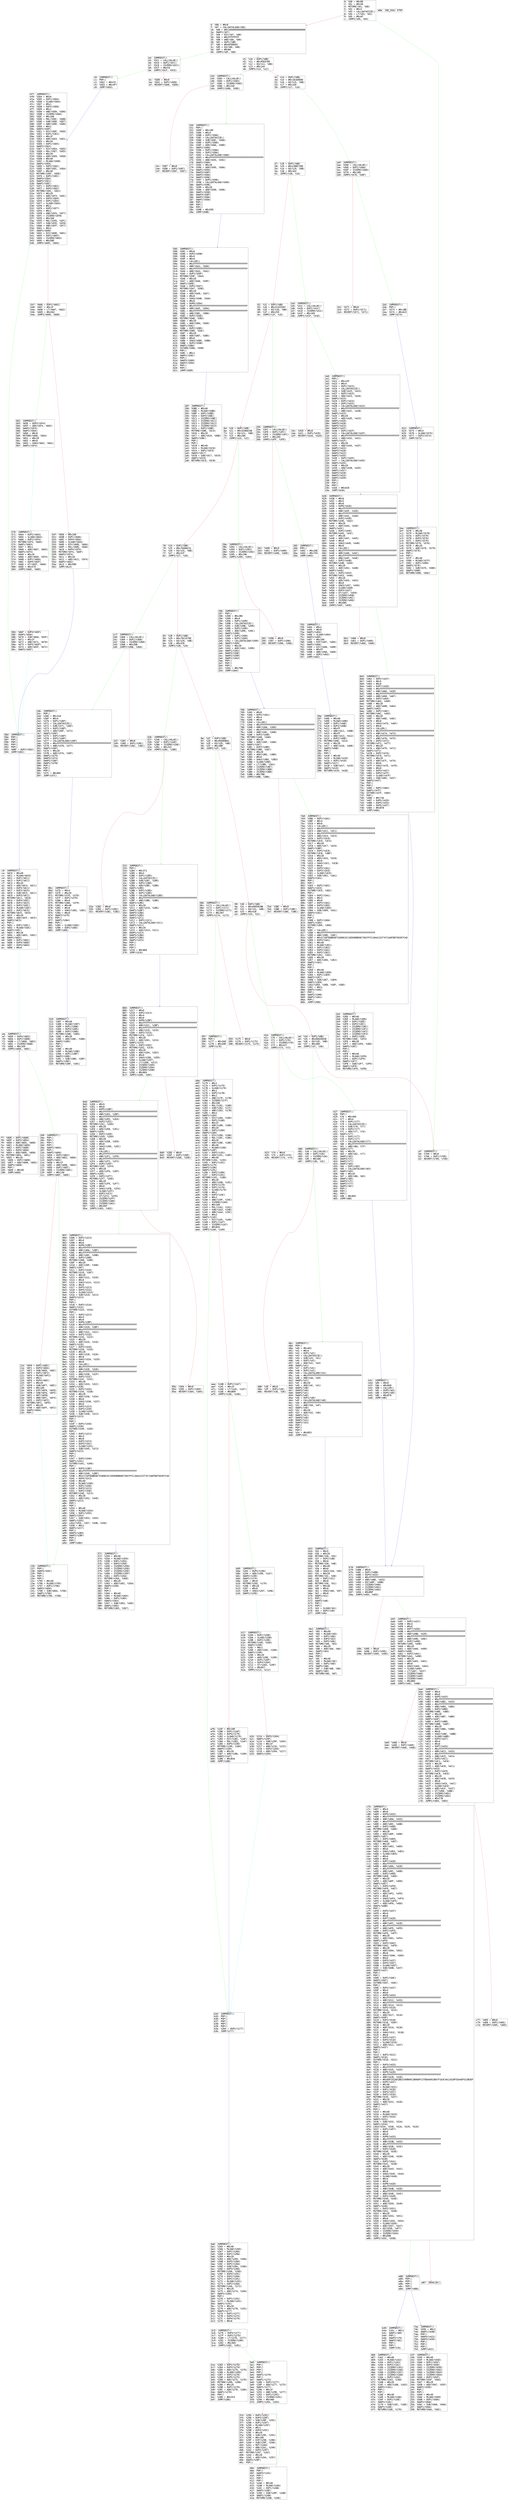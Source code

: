digraph "graph.cfg.gv" {
	subgraph global {
		node [fontname=Courier fontsize=30.0 rank=same shape=box]
		block_0 [label="0: %00 = #0x80\l2: %01 = #0x40\l4: MSTORE(%01, %00)\l5: %02 = #0x4\l7: %03 = CALLDATASIZE()\l8: %04 = LT(%03, %02)\l9: %05 = #0xAF\lc: JUMPI(%05, %04)\l"]
		block_d [label="d: %06 = #0x0\lf: %07 = CALLDATALOAD(%06)\l10: %08 = #0x100000000000000000000000000000000000000000000000000000000\l2e: SWAP1(%07)\l2f: %09 = DIV(%07, %08)\l30: %0A = #0xFFFFFFFF\l35: %0B = AND(%0A, %09)\l36: %0C = DUP1(%0B)\l37: %0D = #0x6FDDE03\l3c: %0E = EQ(%0D, %0B)\l3d: %0F = #0xB4\l40: JUMPI(%0F, %0E)\l"]
		block_41 [label="41: %10 = DUP1(%0B)\l42: %11 = #0x95EA7B3\l47: %12 = EQ(%11, %0B)\l48: %13 = #0x144\l4b: JUMPI(%13, %12)\l"]
		block_4c [label="4c: %14 = DUP1(%0B)\l4d: %15 = #0x18160DDD\l52: %16 = EQ(%15, %0B)\l53: %17 = #0x1A9\l56: JUMPI(%17, %16)\l"]
		block_57 [label="57: %18 = DUP1(%0B)\l58: %19 = #0x23B872DD\l5d: %1A = EQ(%19, %0B)\l5e: %1B = #0x1D4\l61: JUMPI(%1B, %1A)\l"]
		block_62 [label="62: %1C = DUP1(%0B)\l63: %1D = #0x313CE567\l68: %1E = EQ(%1D, %0B)\l69: %1F = #0x259\l6c: JUMPI(%1F, %1E)\l"]
		block_6d [label="6d: %20 = DUP1(%0B)\l6e: %21 = #0x42966C68\l73: %22 = EQ(%21, %0B)\l74: %23 = #0x28A\l77: JUMPI(%23, %22)\l"]
		block_78 [label="78: %24 = DUP1(%0B)\l79: %25 = #0x70A08231\l7e: %26 = EQ(%25, %0B)\l7f: %27 = #0x2CF\l82: JUMPI(%27, %26)\l"]
		block_83 [label="83: %28 = DUP1(%0B)\l84: %29 = #0x79CC6790\l89: %2A = EQ(%29, %0B)\l8a: %2B = #0x326\l8d: JUMPI(%2B, %2A)\l"]
		block_8e [label="8e: %2C = DUP1(%0B)\l8f: %2D = #0x95D89B41\l94: %2E = EQ(%2D, %0B)\l95: %2F = #0x38B\l98: JUMPI(%2F, %2E)\l"]
		block_99 [label="99: %30 = DUP1(%0B)\l9a: %31 = #0xA9059CBB\l9f: %32 = EQ(%31, %0B)\la0: %33 = #0x41B\la3: JUMPI(%33, %32)\l"]
		block_a4 [label="a4: %34 = DUP1(%0B)\la5: %35 = #0xDD62ED3E\laa: %36 = EQ(%35, %0B)\lab: %37 = #0x480\lae: JUMPI(%37, %36)\l"]
		block_af [label="af: JUMPDEST()\lb0: %709 = #0x0\lb2: %70A = DUP1(%709)\lb3: REVERT(%709, %709)\l"]
		block_b4 [label="b4: JUMPDEST()\lb5: %5CC = CALLVALUE()\lb6: %5CD = DUP1(%5CC)\lb7: %5CE = ISZERO(%5CC)\lb8: %5CF = #0xC0\lbb: JUMPI(%5CF, %5CE)\l"]
		block_bc [label="bc: %5D0 = #0x0\lbe: %5D1 = DUP1(%5D0)\lbf: REVERT(%5D0, %5D0)\l"]
		block_c0 [label="c0: JUMPDEST()\lc1: POP()\lc2: %5D2 = #0xC9\lc5: %5D3 = #0x4F7\lc8: JUMP(%5D3)\l"]
		block_c9 [label="c9: JUMPDEST()\lca: %6C0 = #0x40\lcc: %6C1 = MLOAD(%6C0)\lcd: %6C2 = DUP1(%6C1)\lce: %6C3 = DUP1(%6C1)\lcf: %6C4 = #0x20\ld1: %6C5 = ADD(%6C4, %6C1)\ld2: %6C6 = DUP3(%6C1)\ld3: %6C7 = DUP2(%6C5)\ld4: %6C8 = SUB(%6C5, %6C1)\ld5: %6C9 = DUP3(%6C1)\ld6: MSTORE(%6C1, %6C8)\ld7: %6CA = DUP4(%5EC)\ld8: %6CB = DUP2(%6C5)\ld9: %6CC = DUP2(%5EC)\lda: %6CD = MLOAD(%5EC)\ldb: %6CE = DUP2(%6C5)\ldc: MSTORE(%6C5, %6CD)\ldd: %6CF = #0x20\ldf: %6D0 = ADD(%6CF, %6C5)\le0: SWAP2(%6C5)\le1: POP()\le2: %6D1 = DUP1(%5EC)\le3: %6D2 = MLOAD(%5EC)\le4: SWAP1(%5EC)\le5: %6D3 = #0x20\le7: %6D4 = ADD(%6D3, %5EC)\le8: SWAP1(%6D2)\le9: %6D5 = DUP1(%6D2)\lea: %6D6 = DUP4(%6D0)\leb: %6D7 = DUP4(%6D4)\lec: %6D8 = #0x0\l"]
		block_ee [label="ee: JUMPDEST()\lef: %6D9 = DUP4(%6D2)\lf0: %6DA = DUP2(%6D8)\lf1: %6DB = LT(%6D8, %6D2)\lf2: %6DC = ISZERO(%6DB)\lf3: %6DD = #0x109\lf6: JUMPI(%6DD, %6DC)\l"]
		block_f7 [label="f7: %6DE = DUP1(%6D8)\lf8: %6DF = DUP3(%6D4)\lf9: %6E0 = ADD(%6D4, %6D8)\lfa: %6E1 = MLOAD(%6E0)\lfb: %6E2 = DUP2(%6D8)\lfc: %6E3 = DUP5(%6D0)\lfd: %6E4 = ADD(%6D0, %6D8)\lfe: MSTORE(%6E4, %6E1)\lff: %6E5 = #0x20\l101: %6E6 = DUP2(%6D8)\l102: %6E7 = ADD(%6D8, %6E5)\l103: SWAP1(%6D8)\l104: POP()\l105: %6E8 = #0xEE\l108: JUMP(%6E8)\l"]
		block_109 [label="109: JUMPDEST()\l10a: POP()\l10b: POP()\l10c: POP()\l10d: POP()\l10e: SWAP1(%6D4)\l10f: POP()\l110: SWAP1(%6D0)\l111: %6E9 = DUP2(%6D2)\l112: %6EA = ADD(%6D2, %6D0)\l113: SWAP1(%6D2)\l114: %6EB = #0x1F\l116: %6EC = AND(%6EB, %6D2)\l117: %6ED = DUP1(%6EC)\l118: %6EE = ISZERO(%6EC)\l119: %6EF = #0x136\l11c: JUMPI(%6EF, %6EE)\l"]
		block_11d [label="11d: %6F0 = DUP1(%6EC)\l11e: %6F1 = DUP3(%6EA)\l11f: %6F2 = SUB(%6EA, %6EC)\l120: %6F3 = DUP1(%6F2)\l121: %6F4 = MLOAD(%6F2)\l122: %6F5 = #0x1\l124: %6F6 = DUP4(%6EC)\l125: %6F7 = #0x20\l127: %6F8 = SUB(%6F7, %6EC)\l128: %6F9 = #0x100\l12b: %6FA = EXP(%6F9, %6F8)\l12c: %6FB = SUB(%6FA, %6F5)\l12d: %6FC = NOT(%6FB)\l12e: %6FD = AND(%6FC, %6F4)\l12f: %6FE = DUP2(%6F2)\l130: MSTORE(%6F2, %6FD)\l131: %6FF = #0x20\l133: %700 = ADD(%6FF, %6F2)\l134: SWAP2(%6EA)\l135: POP()\l"]
		block_136 [label="136: JUMPDEST()\l137: POP()\l138: SWAP3(%5EC)\l139: POP()\l13a: POP()\l13b: POP()\l13c: %705 = #0x40\l13e: %706 = MLOAD(%705)\l13f: %707 = DUP1(%706)\l140: SWAP2(%6EA)\l141: %708 = SUB(%6EA, %706)\l142: SWAP1(%706)\l143: RETURN(%706, %708)\l"]
		block_144 [label="144: JUMPDEST()\l145: %583 = CALLVALUE()\l146: %584 = DUP1(%583)\l147: %585 = ISZERO(%583)\l148: %586 = #0x150\l14b: JUMPI(%586, %585)\l"]
		block_14c [label="14c: %587 = #0x0\l14e: %588 = DUP1(%587)\l14f: REVERT(%587, %587)\l"]
		block_150 [label="150: JUMPDEST()\l151: POP()\l152: %589 = #0x18F\l155: %58A = #0x4\l157: %58B = DUP1(%58A)\l158: %58C = CALLDATASIZE()\l159: %58D = SUB(%58C, %58A)\l15a: %58E = DUP2(%58A)\l15b: %58F = ADD(%58A, %58D)\l15c: SWAP1(%58A)\l15d: %590 = DUP1(%58A)\l15e: %591 = DUP1(%58A)\l15f: %592 = CALLDATALOAD(%58A)\l160: %593 = #0xFFFFFFFFFFFFFFFFFFFFFFFFFFFFFFFFFFFFFFFF\l175: %594 = AND(%593, %592)\l176: SWAP1(%58A)\l177: %595 = #0x20\l179: %596 = ADD(%595, %58A)\l17a: SWAP1(%594)\l17b: SWAP3(%58F)\l17c: SWAP2(%58A)\l17d: SWAP1(%596)\l17e: %597 = DUP1(%596)\l17f: %598 = CALLDATALOAD(%596)\l180: SWAP1(%596)\l181: %599 = #0x20\l183: %59A = ADD(%599, %596)\l184: SWAP1(%598)\l185: SWAP3(%58F)\l186: SWAP2(%58A)\l187: SWAP1(%59A)\l188: POP()\l189: POP()\l18a: POP()\l18b: %59B = #0x595\l18e: JUMP(%59B)\l"]
		block_18f [label="18f: JUMPDEST()\l190: %5BD = #0x40\l192: %5BE = MLOAD(%5BD)\l193: %5BF = DUP1(%5BE)\l194: %5C0 = DUP3(%5BC)\l195: %5C1 = ISZERO(%5BC)\l196: %5C2 = ISZERO(%5C1)\l197: %5C3 = ISZERO(%5C2)\l198: %5C4 = ISZERO(%5C3)\l199: %5C5 = DUP2(%5BE)\l19a: MSTORE(%5BE, %5C4)\l19b: %5C6 = #0x20\l19d: %5C7 = ADD(%5C6, %5BE)\l19e: SWAP2(%5BC)\l19f: POP()\l1a0: POP()\l1a1: %5C8 = #0x40\l1a3: %5C9 = MLOAD(%5C8)\l1a4: %5CA = DUP1(%5C9)\l1a5: SWAP2(%5C7)\l1a6: %5CB = SUB(%5C7, %5C9)\l1a7: SWAP1(%5C9)\l1a8: RETURN(%5C9, %5CB)\l"]
		block_1a9 [label="1a9: JUMPDEST()\l1aa: %56D = CALLVALUE()\l1ab: %56E = DUP1(%56D)\l1ac: %56F = ISZERO(%56D)\l1ad: %570 = #0x1B5\l1b0: JUMPI(%570, %56F)\l"]
		block_1b1 [label="1b1: %571 = #0x0\l1b3: %572 = DUP1(%571)\l1b4: REVERT(%571, %571)\l"]
		block_1b5 [label="1b5: JUMPDEST()\l1b6: POP()\l1b7: %573 = #0x1BE\l1ba: %574 = #0x622\l1bd: JUMP(%574)\l"]
		block_1be [label="1be: JUMPDEST()\l1bf: %578 = #0x40\l1c1: %579 = MLOAD(%578)\l1c2: %57A = DUP1(%579)\l1c3: %57B = DUP3(%576)\l1c4: %57C = DUP2(%579)\l1c5: MSTORE(%579, %576)\l1c6: %57D = #0x20\l1c8: %57E = ADD(%57D, %579)\l1c9: SWAP2(%576)\l1ca: POP()\l1cb: POP()\l1cc: %57F = #0x40\l1ce: %580 = MLOAD(%57F)\l1cf: %581 = DUP1(%580)\l1d0: SWAP2(%57E)\l1d1: %582 = SUB(%57E, %580)\l1d2: SWAP1(%580)\l1d3: RETURN(%580, %582)\l"]
		block_1d4 [label="1d4: JUMPDEST()\l1d5: %41C = CALLVALUE()\l1d6: %41D = DUP1(%41C)\l1d7: %41E = ISZERO(%41C)\l1d8: %41F = #0x1E0\l1db: JUMPI(%41F, %41E)\l"]
		block_1dc [label="1dc: %420 = #0x0\l1de: %421 = DUP1(%420)\l1df: REVERT(%420, %420)\l"]
		block_1e0 [label="1e0: JUMPDEST()\l1e1: POP()\l1e2: %422 = #0x23F\l1e5: %423 = #0x4\l1e7: %424 = DUP1(%423)\l1e8: %425 = CALLDATASIZE()\l1e9: %426 = SUB(%425, %423)\l1ea: %427 = DUP2(%423)\l1eb: %428 = ADD(%423, %426)\l1ec: SWAP1(%423)\l1ed: %429 = DUP1(%423)\l1ee: %42A = DUP1(%423)\l1ef: %42B = CALLDATALOAD(%423)\l1f0: %42C = #0xFFFFFFFFFFFFFFFFFFFFFFFFFFFFFFFFFFFFFFFF\l205: %42D = AND(%42C, %42B)\l206: SWAP1(%423)\l207: %42E = #0x20\l209: %42F = ADD(%42E, %423)\l20a: SWAP1(%42D)\l20b: SWAP3(%428)\l20c: SWAP2(%423)\l20d: SWAP1(%42F)\l20e: %430 = DUP1(%42F)\l20f: %431 = CALLDATALOAD(%42F)\l210: %432 = #0xFFFFFFFFFFFFFFFFFFFFFFFFFFFFFFFFFFFFFFFF\l225: %433 = AND(%432, %431)\l226: SWAP1(%42F)\l227: %434 = #0x20\l229: %435 = ADD(%434, %42F)\l22a: SWAP1(%433)\l22b: SWAP3(%428)\l22c: SWAP2(%423)\l22d: SWAP1(%435)\l22e: %436 = DUP1(%435)\l22f: %437 = CALLDATALOAD(%435)\l230: SWAP1(%435)\l231: %438 = #0x20\l233: %439 = ADD(%438, %435)\l234: SWAP1(%437)\l235: SWAP3(%428)\l236: SWAP2(%423)\l237: SWAP1(%439)\l238: POP()\l239: POP()\l23a: POP()\l23b: %43A = #0x628\l23e: JUMP(%43A)\l"]
		block_23f [label="23f: JUMPDEST()\l240: %55E = #0x40\l242: %55F = MLOAD(%55E)\l243: %560 = DUP1(%55F)\l244: %561 = DUP3(%55D)\l245: %562 = ISZERO(%55D)\l246: %563 = ISZERO(%562)\l247: %564 = ISZERO(%563)\l248: %565 = ISZERO(%564)\l249: %566 = DUP2(%55F)\l24a: MSTORE(%55F, %565)\l24b: %567 = #0x20\l24d: %568 = ADD(%567, %55F)\l24e: SWAP2(%55D)\l24f: POP()\l250: POP()\l251: %569 = #0x40\l253: %56A = MLOAD(%569)\l254: %56B = DUP1(%56A)\l255: SWAP2(%568)\l256: %56C = SUB(%568, %56A)\l257: SWAP1(%56A)\l258: RETURN(%56A, %56C)\l"]
		block_259 [label="259: JUMPDEST()\l25a: %3FC = CALLVALUE()\l25b: %3FD = DUP1(%3FC)\l25c: %3FE = ISZERO(%3FC)\l25d: %3FF = #0x265\l260: JUMPI(%3FF, %3FE)\l"]
		block_261 [label="261: %400 = #0x0\l263: %401 = DUP1(%400)\l264: REVERT(%400, %400)\l"]
		block_265 [label="265: JUMPDEST()\l266: POP()\l267: %402 = #0x26E\l26a: %403 = #0x755\l26d: JUMP(%403)\l"]
		block_26e [label="26e: JUMPDEST()\l26f: %40D = #0x40\l271: %40E = MLOAD(%40D)\l272: %40F = DUP1(%40E)\l273: %410 = DUP3(%40B)\l274: %411 = #0xFF\l276: %412 = AND(%411, %40B)\l277: %413 = #0xFF\l279: %414 = AND(%413, %412)\l27a: %415 = DUP2(%40E)\l27b: MSTORE(%40E, %414)\l27c: %416 = #0x20\l27e: %417 = ADD(%416, %40E)\l27f: SWAP2(%40B)\l280: POP()\l281: POP()\l282: %418 = #0x40\l284: %419 = MLOAD(%418)\l285: %41A = DUP1(%419)\l286: SWAP2(%417)\l287: %41B = SUB(%417, %419)\l288: SWAP1(%419)\l289: RETURN(%419, %41B)\l"]
		block_28a [label="28a: JUMPDEST()\l28b: %392 = CALLVALUE()\l28c: %393 = DUP1(%392)\l28d: %394 = ISZERO(%392)\l28e: %395 = #0x296\l291: JUMPI(%395, %394)\l"]
		block_292 [label="292: %396 = #0x0\l294: %397 = DUP1(%396)\l295: REVERT(%396, %396)\l"]
		block_296 [label="296: JUMPDEST()\l297: POP()\l298: %398 = #0x2B5\l29b: %399 = #0x4\l29d: %39A = DUP1(%399)\l29e: %39B = CALLDATASIZE()\l29f: %39C = SUB(%39B, %399)\l2a0: %39D = DUP2(%399)\l2a1: %39E = ADD(%399, %39C)\l2a2: SWAP1(%399)\l2a3: %39F = DUP1(%399)\l2a4: %3A0 = DUP1(%399)\l2a5: %3A1 = CALLDATALOAD(%399)\l2a6: SWAP1(%399)\l2a7: %3A2 = #0x20\l2a9: %3A3 = ADD(%3A2, %399)\l2aa: SWAP1(%3A1)\l2ab: SWAP3(%39E)\l2ac: SWAP2(%399)\l2ad: SWAP1(%3A3)\l2ae: POP()\l2af: POP()\l2b0: POP()\l2b1: %3A4 = #0x768\l2b4: JUMP(%3A4)\l"]
		block_2b5 [label="2b5: JUMPDEST()\l2b6: %3ED = #0x40\l2b8: %3EE = MLOAD(%3ED)\l2b9: %3EF = DUP1(%3EE)\l2ba: %3F0 = DUP3(%3EC)\l2bb: %3F1 = ISZERO(%3EC)\l2bc: %3F2 = ISZERO(%3F1)\l2bd: %3F3 = ISZERO(%3F2)\l2be: %3F4 = ISZERO(%3F3)\l2bf: %3F5 = DUP2(%3EE)\l2c0: MSTORE(%3EE, %3F4)\l2c1: %3F6 = #0x20\l2c3: %3F7 = ADD(%3F6, %3EE)\l2c4: SWAP2(%3EC)\l2c5: POP()\l2c6: POP()\l2c7: %3F8 = #0x40\l2c9: %3F9 = MLOAD(%3F8)\l2ca: %3FA = DUP1(%3F9)\l2cb: SWAP2(%3F7)\l2cc: %3FB = SUB(%3F7, %3F9)\l2cd: SWAP1(%3F9)\l2ce: RETURN(%3F9, %3FB)\l"]
		block_2cf [label="2cf: JUMPDEST()\l2d0: %368 = CALLVALUE()\l2d1: %369 = DUP1(%368)\l2d2: %36A = ISZERO(%368)\l2d3: %36B = #0x2DB\l2d6: JUMPI(%36B, %36A)\l"]
		block_2d7 [label="2d7: %36C = #0x0\l2d9: %36D = DUP1(%36C)\l2da: REVERT(%36C, %36C)\l"]
		block_2db [label="2db: JUMPDEST()\l2dc: POP()\l2dd: %36E = #0x310\l2e0: %36F = #0x4\l2e2: %370 = DUP1(%36F)\l2e3: %371 = CALLDATASIZE()\l2e4: %372 = SUB(%371, %36F)\l2e5: %373 = DUP2(%36F)\l2e6: %374 = ADD(%36F, %372)\l2e7: SWAP1(%36F)\l2e8: %375 = DUP1(%36F)\l2e9: %376 = DUP1(%36F)\l2ea: %377 = CALLDATALOAD(%36F)\l2eb: %378 = #0xFFFFFFFFFFFFFFFFFFFFFFFFFFFFFFFFFFFFFFFF\l300: %379 = AND(%378, %377)\l301: SWAP1(%36F)\l302: %37A = #0x20\l304: %37B = ADD(%37A, %36F)\l305: SWAP1(%379)\l306: SWAP3(%374)\l307: SWAP2(%36F)\l308: SWAP1(%37B)\l309: POP()\l30a: POP()\l30b: POP()\l30c: %37C = #0x86C\l30f: JUMP(%37C)\l"]
		block_310 [label="310: JUMPDEST()\l311: %387 = #0x40\l313: %388 = MLOAD(%387)\l314: %389 = DUP1(%388)\l315: %38A = DUP3(%385)\l316: %38B = DUP2(%388)\l317: MSTORE(%388, %385)\l318: %38C = #0x20\l31a: %38D = ADD(%38C, %388)\l31b: SWAP2(%385)\l31c: POP()\l31d: POP()\l31e: %38E = #0x40\l320: %38F = MLOAD(%38E)\l321: %390 = DUP1(%38F)\l322: SWAP2(%38D)\l323: %391 = SUB(%38D, %38F)\l324: SWAP1(%38F)\l325: RETURN(%38F, %391)\l"]
		block_326 [label="326: JUMPDEST()\l327: %2AE = CALLVALUE()\l328: %2AF = DUP1(%2AE)\l329: %2B0 = ISZERO(%2AE)\l32a: %2B1 = #0x332\l32d: JUMPI(%2B1, %2B0)\l"]
		block_32e [label="32e: %2B2 = #0x0\l330: %2B3 = DUP1(%2B2)\l331: REVERT(%2B2, %2B2)\l"]
		block_332 [label="332: JUMPDEST()\l333: POP()\l334: %2B4 = #0x371\l337: %2B5 = #0x4\l339: %2B6 = DUP1(%2B5)\l33a: %2B7 = CALLDATASIZE()\l33b: %2B8 = SUB(%2B7, %2B5)\l33c: %2B9 = DUP2(%2B5)\l33d: %2BA = ADD(%2B5, %2B8)\l33e: SWAP1(%2B5)\l33f: %2BB = DUP1(%2B5)\l340: %2BC = DUP1(%2B5)\l341: %2BD = CALLDATALOAD(%2B5)\l342: %2BE = #0xFFFFFFFFFFFFFFFFFFFFFFFFFFFFFFFFFFFFFFFF\l357: %2BF = AND(%2BE, %2BD)\l358: SWAP1(%2B5)\l359: %2C0 = #0x20\l35b: %2C1 = ADD(%2C0, %2B5)\l35c: SWAP1(%2BF)\l35d: SWAP3(%2BA)\l35e: SWAP2(%2B5)\l35f: SWAP1(%2C1)\l360: %2C2 = DUP1(%2C1)\l361: %2C3 = CALLDATALOAD(%2C1)\l362: SWAP1(%2C1)\l363: %2C4 = #0x20\l365: %2C5 = ADD(%2C4, %2C1)\l366: SWAP1(%2C3)\l367: SWAP3(%2BA)\l368: SWAP2(%2B5)\l369: SWAP1(%2C5)\l36a: POP()\l36b: POP()\l36c: POP()\l36d: %2C6 = #0x884\l370: JUMP(%2C6)\l"]
		block_371 [label="371: JUMPDEST()\l372: %359 = #0x40\l374: %35A = MLOAD(%359)\l375: %35B = DUP1(%35A)\l376: %35C = DUP3(%358)\l377: %35D = ISZERO(%358)\l378: %35E = ISZERO(%35D)\l379: %35F = ISZERO(%35E)\l37a: %360 = ISZERO(%35F)\l37b: %361 = DUP2(%35A)\l37c: MSTORE(%35A, %360)\l37d: %362 = #0x20\l37f: %363 = ADD(%362, %35A)\l380: SWAP2(%358)\l381: POP()\l382: POP()\l383: %364 = #0x40\l385: %365 = MLOAD(%364)\l386: %366 = DUP1(%365)\l387: SWAP2(%363)\l388: %367 = SUB(%363, %365)\l389: SWAP1(%365)\l38a: RETURN(%365, %367)\l"]
		block_38b [label="38b: JUMPDEST()\l38c: %171 = CALLVALUE()\l38d: %172 = DUP1(%171)\l38e: %173 = ISZERO(%171)\l38f: %174 = #0x397\l392: JUMPI(%174, %173)\l"]
		block_393 [label="393: %175 = #0x0\l395: %176 = DUP1(%175)\l396: REVERT(%175, %175)\l"]
		block_397 [label="397: JUMPDEST()\l398: POP()\l399: %177 = #0x3A0\l39c: %178 = #0xA9E\l39f: JUMP(%178)\l"]
		block_3a0 [label="3a0: JUMPDEST()\l3a1: %265 = #0x40\l3a3: %266 = MLOAD(%265)\l3a4: %267 = DUP1(%266)\l3a5: %268 = DUP1(%266)\l3a6: %269 = #0x20\l3a8: %26A = ADD(%269, %266)\l3a9: %26B = DUP3(%266)\l3aa: %26C = DUP2(%26A)\l3ab: %26D = SUB(%26A, %266)\l3ac: %26E = DUP3(%266)\l3ad: MSTORE(%266, %26D)\l3ae: %26F = DUP4(%191)\l3af: %270 = DUP2(%26A)\l3b0: %271 = DUP2(%191)\l3b1: %272 = MLOAD(%191)\l3b2: %273 = DUP2(%26A)\l3b3: MSTORE(%26A, %272)\l3b4: %274 = #0x20\l3b6: %275 = ADD(%274, %26A)\l3b7: SWAP2(%26A)\l3b8: POP()\l3b9: %276 = DUP1(%191)\l3ba: %277 = MLOAD(%191)\l3bb: SWAP1(%191)\l3bc: %278 = #0x20\l3be: %279 = ADD(%278, %191)\l3bf: SWAP1(%277)\l3c0: %27A = DUP1(%277)\l3c1: %27B = DUP4(%275)\l3c2: %27C = DUP4(%279)\l3c3: %27D = #0x0\l"]
		block_3c5 [label="3c5: JUMPDEST()\l3c6: %27E = DUP4(%277)\l3c7: %27F = DUP2(%27D)\l3c8: %280 = LT(%27D, %277)\l3c9: %281 = ISZERO(%280)\l3ca: %282 = #0x3E0\l3cd: JUMPI(%282, %281)\l"]
		block_3ce [label="3ce: %283 = DUP1(%27D)\l3cf: %284 = DUP3(%279)\l3d0: %285 = ADD(%279, %27D)\l3d1: %286 = MLOAD(%285)\l3d2: %287 = DUP2(%27D)\l3d3: %288 = DUP5(%275)\l3d4: %289 = ADD(%275, %27D)\l3d5: MSTORE(%289, %286)\l3d6: %28A = #0x20\l3d8: %28B = DUP2(%27D)\l3d9: %28C = ADD(%27D, %28A)\l3da: SWAP1(%27D)\l3db: POP()\l3dc: %28D = #0x3C5\l3df: JUMP(%28D)\l"]
		block_3e0 [label="3e0: JUMPDEST()\l3e1: POP()\l3e2: POP()\l3e3: POP()\l3e4: POP()\l3e5: SWAP1(%279)\l3e6: POP()\l3e7: SWAP1(%275)\l3e8: %28E = DUP2(%277)\l3e9: %28F = ADD(%277, %275)\l3ea: SWAP1(%277)\l3eb: %290 = #0x1F\l3ed: %291 = AND(%290, %277)\l3ee: %292 = DUP1(%291)\l3ef: %293 = ISZERO(%291)\l3f0: %294 = #0x40D\l3f3: JUMPI(%294, %293)\l"]
		block_3f4 [label="3f4: %295 = DUP1(%291)\l3f5: %296 = DUP3(%28F)\l3f6: %297 = SUB(%28F, %291)\l3f7: %298 = DUP1(%297)\l3f8: %299 = MLOAD(%297)\l3f9: %29A = #0x1\l3fb: %29B = DUP4(%291)\l3fc: %29C = #0x20\l3fe: %29D = SUB(%29C, %291)\l3ff: %29E = #0x100\l402: %29F = EXP(%29E, %29D)\l403: %2A0 = SUB(%29F, %29A)\l404: %2A1 = NOT(%2A0)\l405: %2A2 = AND(%2A1, %299)\l406: %2A3 = DUP2(%297)\l407: MSTORE(%297, %2A2)\l408: %2A4 = #0x20\l40a: %2A5 = ADD(%2A4, %297)\l40b: SWAP2(%28F)\l40c: POP()\l"]
		block_40d [label="40d: JUMPDEST()\l40e: POP()\l40f: SWAP3(%191)\l410: POP()\l411: POP()\l412: POP()\l413: %2AA = #0x40\l415: %2AB = MLOAD(%2AA)\l416: %2AC = DUP1(%2AB)\l417: SWAP2(%28F)\l418: %2AD = SUB(%28F, %2AB)\l419: SWAP1(%2AB)\l41a: RETURN(%2AB, %2AD)\l"]
		block_41b [label="41b: JUMPDEST()\l41c: %70 = CALLVALUE()\l41d: %71 = DUP1(%70)\l41e: %72 = ISZERO(%70)\l41f: %73 = #0x427\l422: JUMPI(%73, %72)\l"]
		block_423 [label="423: %74 = #0x0\l425: %75 = DUP1(%74)\l426: REVERT(%74, %74)\l"]
		block_427 [label="427: JUMPDEST()\l428: POP()\l429: %76 = #0x466\l42c: %77 = #0x4\l42e: %78 = DUP1(%77)\l42f: %79 = CALLDATASIZE()\l430: %7A = SUB(%79, %77)\l431: %7B = DUP2(%77)\l432: %7C = ADD(%77, %7A)\l433: SWAP1(%77)\l434: %7D = DUP1(%77)\l435: %7E = DUP1(%77)\l436: %7F = CALLDATALOAD(%77)\l437: %80 = #0xFFFFFFFFFFFFFFFFFFFFFFFFFFFFFFFFFFFFFFFF\l44c: %81 = AND(%80, %7F)\l44d: SWAP1(%77)\l44e: %82 = #0x20\l450: %83 = ADD(%82, %77)\l451: SWAP1(%81)\l452: SWAP3(%7C)\l453: SWAP2(%77)\l454: SWAP1(%83)\l455: %84 = DUP1(%83)\l456: %85 = CALLDATALOAD(%83)\l457: SWAP1(%83)\l458: %86 = #0x20\l45a: %87 = ADD(%86, %83)\l45b: SWAP1(%85)\l45c: SWAP3(%7C)\l45d: SWAP2(%77)\l45e: SWAP1(%87)\l45f: POP()\l460: POP()\l461: POP()\l462: %88 = #0xB3C\l465: JUMP(%88)\l"]
		block_466 [label="466: JUMPDEST()\l467: %162 = #0x40\l469: %163 = MLOAD(%162)\l46a: %164 = DUP1(%163)\l46b: %165 = DUP3(%161)\l46c: %166 = ISZERO(%161)\l46d: %167 = ISZERO(%166)\l46e: %168 = ISZERO(%167)\l46f: %169 = ISZERO(%168)\l470: %16A = DUP2(%163)\l471: MSTORE(%163, %169)\l472: %16B = #0x20\l474: %16C = ADD(%16B, %163)\l475: SWAP2(%161)\l476: POP()\l477: POP()\l478: %16D = #0x40\l47a: %16E = MLOAD(%16D)\l47b: %16F = DUP1(%16E)\l47c: SWAP2(%16C)\l47d: %170 = SUB(%16C, %16E)\l47e: SWAP1(%16E)\l47f: RETURN(%16E, %170)\l"]
		block_480 [label="480: JUMPDEST()\l481: %3A = CALLVALUE()\l482: %3B = DUP1(%3A)\l483: %3C = ISZERO(%3A)\l484: %3D = #0x48C\l487: JUMPI(%3D, %3C)\l"]
		block_488 [label="488: %3E = #0x0\l48a: %3F = DUP1(%3E)\l48b: REVERT(%3E, %3E)\l"]
		block_48c [label="48c: JUMPDEST()\l48d: POP()\l48e: %40 = #0x4E1\l491: %41 = #0x4\l493: %42 = DUP1(%41)\l494: %43 = CALLDATASIZE()\l495: %44 = SUB(%43, %41)\l496: %45 = DUP2(%41)\l497: %46 = ADD(%41, %44)\l498: SWAP1(%41)\l499: %47 = DUP1(%41)\l49a: %48 = DUP1(%41)\l49b: %49 = CALLDATALOAD(%41)\l49c: %4A = #0xFFFFFFFFFFFFFFFFFFFFFFFFFFFFFFFFFFFFFFFF\l4b1: %4B = AND(%4A, %49)\l4b2: SWAP1(%41)\l4b3: %4C = #0x20\l4b5: %4D = ADD(%4C, %41)\l4b6: SWAP1(%4B)\l4b7: SWAP3(%46)\l4b8: SWAP2(%41)\l4b9: SWAP1(%4D)\l4ba: %4E = DUP1(%4D)\l4bb: %4F = CALLDATALOAD(%4D)\l4bc: %50 = #0xFFFFFFFFFFFFFFFFFFFFFFFFFFFFFFFFFFFFFFFF\l4d1: %51 = AND(%50, %4F)\l4d2: SWAP1(%4D)\l4d3: %52 = #0x20\l4d5: %53 = ADD(%52, %4D)\l4d6: SWAP1(%51)\l4d7: SWAP3(%46)\l4d8: SWAP2(%41)\l4d9: SWAP1(%53)\l4da: POP()\l4db: POP()\l4dc: POP()\l4dd: %54 = #0xB53\l4e0: JUMP(%54)\l"]
		block_4e1 [label="4e1: JUMPDEST()\l4e2: %65 = #0x40\l4e4: %66 = MLOAD(%65)\l4e5: %67 = DUP1(%66)\l4e6: %68 = DUP3(%63)\l4e7: %69 = DUP2(%66)\l4e8: MSTORE(%66, %63)\l4e9: %6A = #0x20\l4eb: %6B = ADD(%6A, %66)\l4ec: SWAP2(%63)\l4ed: POP()\l4ee: POP()\l4ef: %6C = #0x40\l4f1: %6D = MLOAD(%6C)\l4f2: %6E = DUP1(%6D)\l4f3: SWAP2(%6B)\l4f4: %6F = SUB(%6B, %6D)\l4f5: SWAP1(%6D)\l4f6: RETURN(%6D, %6F)\l"]
		block_4f7 [label="4f7: JUMPDEST()\l4f8: %5D4 = #0x0\l4fa: %5D5 = DUP1(%5D4)\l4fb: %5D6 = SLOAD(%5D4)\l4fc: %5D7 = #0x1\l4fe: %5D8 = DUP2(%5D6)\l4ff: %5D9 = #0x1\l501: %5DA = AND(%5D9, %5D6)\l502: %5DB = ISZERO(%5DA)\l503: %5DC = #0x100\l506: %5DD = MUL(%5DC, %5DB)\l507: %5DE = SUB(%5DD, %5D7)\l508: %5DF = AND(%5DE, %5D6)\l509: %5E0 = #0x2\l50b: SWAP1(%5DF)\l50c: %5E1 = DIV(%5DF, %5E0)\l50d: %5E2 = DUP1(%5E1)\l50e: %5E3 = #0x1F\l510: %5E4 = ADD(%5E3, %5E1)\l511: %5E5 = #0x20\l513: %5E6 = DUP1(%5E5)\l514: SWAP2(%5E4)\l515: %5E7 = DIV(%5E4, %5E5)\l516: %5E8 = MUL(%5E7, %5E5)\l517: %5E9 = #0x20\l519: %5EA = ADD(%5E9, %5E8)\l51a: %5EB = #0x40\l51c: %5EC = MLOAD(%5EB)\l51d: SWAP1(%5EA)\l51e: %5ED = DUP2(%5EC)\l51f: %5EE = ADD(%5EC, %5EA)\l520: %5EF = #0x40\l522: MSTORE(%5EF, %5EE)\l523: %5F0 = DUP1(%5EC)\l524: SWAP3(%5D4)\l525: SWAP2(%5E1)\l526: SWAP1(%5EC)\l527: %5F1 = DUP2(%5E1)\l528: %5F2 = DUP2(%5EC)\l529: MSTORE(%5EC, %5E1)\l52a: %5F3 = #0x20\l52c: %5F4 = ADD(%5F3, %5EC)\l52d: %5F5 = DUP3(%5D4)\l52e: %5F6 = DUP1(%5D4)\l52f: %5F7 = SLOAD(%5D4)\l530: %5F8 = #0x1\l532: %5F9 = DUP2(%5F7)\l533: %5FA = #0x1\l535: %5FB = AND(%5FA, %5F7)\l536: %5FC = ISZERO(%5FB)\l537: %5FD = #0x100\l53a: %5FE = MUL(%5FD, %5FC)\l53b: %5FF = SUB(%5FE, %5F8)\l53c: %600 = AND(%5FF, %5F7)\l53d: %601 = #0x2\l53f: SWAP1(%600)\l540: %602 = DIV(%600, %601)\l541: %603 = DUP1(%602)\l542: %604 = ISZERO(%602)\l543: %605 = #0x58D\l546: JUMPI(%605, %604)\l"]
		block_547 [label="547: %606 = DUP1(%602)\l548: %607 = #0x1F\l54a: %608 = LT(%607, %602)\l54b: %609 = #0x562\l54e: JUMPI(%609, %608)\l"]
		block_54f [label="54f: %60A = #0x100\l552: %60B = DUP1(%60A)\l553: %60C = DUP4(%5D4)\l554: %60D = SLOAD(%5D4)\l555: %60E = DIV(%60D, %60A)\l556: %60F = MUL(%60E, %60A)\l557: %610 = DUP4(%5F4)\l558: MSTORE(%5F4, %60F)\l559: SWAP2(%5F4)\l55a: %611 = #0x20\l55c: %612 = ADD(%611, %5F4)\l55d: SWAP2(%602)\l55e: %613 = #0x58D\l561: JUMP(%613)\l"]
		block_562 [label="562: JUMPDEST()\l563: %65E = DUP3(%5F4)\l564: %65F = ADD(%5F4, %602)\l565: SWAP2(%5F4)\l566: SWAP1(%5D4)\l567: %660 = #0x0\l569: MSTORE(%660, %5D4)\l56a: %661 = #0x20\l56c: %662 = #0x0\l56e: %663 = SHA3(%662, %661)\l56f: SWAP1(%5F4)\l"]
		block_570 [label="570: JUMPDEST()\l571: %664 = DUP2(%663)\l572: %665 = SLOAD(%663)\l573: %666 = DUP2(%5F4)\l574: MSTORE(%5F4, %665)\l575: SWAP1(%663)\l576: %667 = #0x1\l578: %668 = ADD(%667, %663)\l579: SWAP1(%5F4)\l57a: %669 = #0x20\l57c: %66A = ADD(%669, %5F4)\l57d: %66B = DUP1(%66A)\l57e: %66C = DUP4(%65F)\l57f: %66D = GT(%65F, %66A)\l580: %66E = #0x570\l583: JUMPI(%66E, %66D)\l"]
		block_584 [label="584: %66F = DUP3(%65F)\l585: SWAP1(%66A)\l586: %670 = SUB(%66A, %65F)\l587: %671 = #0x1F\l589: %672 = AND(%671, %670)\l58a: %673 = DUP3(%65F)\l58b: %674 = ADD(%65F, %672)\l58c: SWAP2(%65F)\l"]
		block_58d [label="58d: JUMPDEST()\l58e: POP()\l58f: POP()\l590: POP()\l591: POP()\l592: POP()\l593: %6BF = DUP2(%5D2)\l594: JUMP(%5D2)\l"]
		block_595 [label="595: JUMPDEST()\l596: %59C = #0x0\l598: %59D = DUP2(%598)\l599: %59E = #0x5\l59b: %59F = #0x0\l59d: %5A0 = CALLER()\l59e: %5A1 = #0xFFFFFFFFFFFFFFFFFFFFFFFFFFFFFFFFFFFFFFFF\l5b3: %5A2 = AND(%5A1, %5A0)\l5b4: %5A3 = #0xFFFFFFFFFFFFFFFFFFFFFFFFFFFFFFFFFFFFFFFF\l5c9: %5A4 = AND(%5A3, %5A2)\l5ca: %5A5 = DUP2(%59F)\l5cb: MSTORE(%59F, %5A4)\l5cc: %5A6 = #0x20\l5ce: %5A7 = ADD(%5A6, %59F)\l5cf: SWAP1(%59E)\l5d0: %5A8 = DUP2(%5A7)\l5d1: MSTORE(%5A7, %59E)\l5d2: %5A9 = #0x20\l5d4: %5AA = ADD(%5A9, %5A7)\l5d5: %5AB = #0x0\l5d7: %5AC = SHA3(%5AB, %5AA)\l5d8: %5AD = #0x0\l5da: %5AE = DUP6(%594)\l5db: %5AF = #0xFFFFFFFFFFFFFFFFFFFFFFFFFFFFFFFFFFFFFFFF\l5f0: %5B0 = AND(%5AF, %594)\l5f1: %5B1 = #0xFFFFFFFFFFFFFFFFFFFFFFFFFFFFFFFFFFFFFFFF\l606: %5B2 = AND(%5B1, %5B0)\l607: %5B3 = DUP2(%5AD)\l608: MSTORE(%5AD, %5B2)\l609: %5B4 = #0x20\l60b: %5B5 = ADD(%5B4, %5AD)\l60c: SWAP1(%5AC)\l60d: %5B6 = DUP2(%5B5)\l60e: MSTORE(%5B5, %5AC)\l60f: %5B7 = #0x20\l611: %5B8 = ADD(%5B7, %5B5)\l612: %5B9 = #0x0\l614: %5BA = SHA3(%5B9, %5B8)\l615: %5BB = DUP2(%598)\l616: SWAP1(%5BA)\l617: SSTORE(%5BA, %598)\l618: POP()\l619: %5BC = #0x1\l61b: SWAP1(%59C)\l61c: POP()\l61d: SWAP3(%589)\l61e: SWAP2(%594)\l61f: POP()\l620: POP()\l621: JUMP(%589)\l"]
		block_622 [label="622: JUMPDEST()\l623: %575 = #0x3\l625: %576 = SLOAD(%575)\l626: %577 = DUP2(%573)\l627: JUMP(%573)\l"]
		block_628 [label="628: JUMPDEST()\l629: %43B = #0x0\l62b: %43C = #0x5\l62d: %43D = #0x0\l62f: %43E = DUP6(%42D)\l630: %43F = #0xFFFFFFFFFFFFFFFFFFFFFFFFFFFFFFFFFFFFFFFF\l645: %440 = AND(%43F, %42D)\l646: %441 = #0xFFFFFFFFFFFFFFFFFFFFFFFFFFFFFFFFFFFFFFFF\l65b: %442 = AND(%441, %440)\l65c: %443 = DUP2(%43D)\l65d: MSTORE(%43D, %442)\l65e: %444 = #0x20\l660: %445 = ADD(%444, %43D)\l661: SWAP1(%43C)\l662: %446 = DUP2(%445)\l663: MSTORE(%445, %43C)\l664: %447 = #0x20\l666: %448 = ADD(%447, %445)\l667: %449 = #0x0\l669: %44A = SHA3(%449, %448)\l66a: %44B = #0x0\l66c: %44C = CALLER()\l66d: %44D = #0xFFFFFFFFFFFFFFFFFFFFFFFFFFFFFFFFFFFFFFFF\l682: %44E = AND(%44D, %44C)\l683: %44F = #0xFFFFFFFFFFFFFFFFFFFFFFFFFFFFFFFFFFFFFFFF\l698: %450 = AND(%44F, %44E)\l699: %451 = DUP2(%44B)\l69a: MSTORE(%44B, %450)\l69b: %452 = #0x20\l69d: %453 = ADD(%452, %44B)\l69e: SWAP1(%44A)\l69f: %454 = DUP2(%453)\l6a0: MSTORE(%453, %44A)\l6a1: %455 = #0x20\l6a3: %456 = ADD(%455, %453)\l6a4: %457 = #0x0\l6a6: %458 = SHA3(%457, %456)\l6a7: %459 = SLOAD(%458)\l6a8: %45A = DUP3(%437)\l6a9: %45B = GT(%437, %459)\l6aa: %45C = ISZERO(%45B)\l6ab: %45D = ISZERO(%45C)\l6ac: %45E = ISZERO(%45D)\l6ad: %45F = #0x6B5\l6b0: JUMPI(%45F, %45E)\l"]
		block_6b1 [label="6b1: %460 = #0x0\l6b3: %461 = DUP1(%460)\l6b4: REVERT(%460, %460)\l"]
		block_6b5 [label="6b5: JUMPDEST()\l6b6: %462 = DUP2(%437)\l6b7: %463 = #0x5\l6b9: %464 = #0x0\l6bb: %465 = DUP7(%42D)\l6bc: %466 = #0xFFFFFFFFFFFFFFFFFFFFFFFFFFFFFFFFFFFFFFFF\l6d1: %467 = AND(%466, %42D)\l6d2: %468 = #0xFFFFFFFFFFFFFFFFFFFFFFFFFFFFFFFFFFFFFFFF\l6e7: %469 = AND(%468, %467)\l6e8: %46A = DUP2(%464)\l6e9: MSTORE(%464, %469)\l6ea: %46B = #0x20\l6ec: %46C = ADD(%46B, %464)\l6ed: SWAP1(%463)\l6ee: %46D = DUP2(%46C)\l6ef: MSTORE(%46C, %463)\l6f0: %46E = #0x20\l6f2: %46F = ADD(%46E, %46C)\l6f3: %470 = #0x0\l6f5: %471 = SHA3(%470, %46F)\l6f6: %472 = #0x0\l6f8: %473 = CALLER()\l6f9: %474 = #0xFFFFFFFFFFFFFFFFFFFFFFFFFFFFFFFFFFFFFFFF\l70e: %475 = AND(%474, %473)\l70f: %476 = #0xFFFFFFFFFFFFFFFFFFFFFFFFFFFFFFFFFFFFFFFF\l724: %477 = AND(%476, %475)\l725: %478 = DUP2(%472)\l726: MSTORE(%472, %477)\l727: %479 = #0x20\l729: %47A = ADD(%479, %472)\l72a: SWAP1(%471)\l72b: %47B = DUP2(%47A)\l72c: MSTORE(%47A, %471)\l72d: %47C = #0x20\l72f: %47D = ADD(%47C, %47A)\l730: %47E = #0x0\l732: %47F = SHA3(%47E, %47D)\l733: %480 = #0x0\l735: %481 = DUP3(%437)\l736: %482 = DUP3(%47F)\l737: %483 = SLOAD(%47F)\l738: %484 = SUB(%483, %437)\l739: SWAP3(%437)\l73a: POP()\l73b: POP()\l73c: %485 = DUP2(%484)\l73d: SWAP1(%47F)\l73e: SSTORE(%47F, %484)\l73f: POP()\l740: %486 = #0x74A\l743: %487 = DUP5(%42D)\l744: %488 = DUP5(%433)\l745: %489 = DUP5(%437)\l746: %48A = #0xB78\l749: JUMP(%48A)\l"]
		block_74a [label="74a: JUMPDEST()\l74b: %55D = #0x1\l74d: SWAP1(%43B)\l74e: POP()\l74f: SWAP4(%422)\l750: SWAP3(%42D)\l751: POP()\l752: POP()\l753: POP()\l754: JUMP(%422)\l"]
		block_755 [label="755: JUMPDEST()\l756: %404 = #0x2\l758: %405 = #0x0\l75a: SWAP1(%404)\l75b: %406 = SLOAD(%404)\l75c: SWAP1(%405)\l75d: %407 = #0x100\l760: %408 = EXP(%407, %405)\l761: SWAP1(%406)\l762: %409 = DIV(%406, %408)\l763: %40A = #0xFF\l765: %40B = AND(%40A, %409)\l766: %40C = DUP2(%402)\l767: JUMP(%402)\l"]
		block_768 [label="768: JUMPDEST()\l769: %3A5 = #0x0\l76b: %3A6 = DUP2(%3A1)\l76c: %3A7 = #0x4\l76e: %3A8 = #0x0\l770: %3A9 = CALLER()\l771: %3AA = #0xFFFFFFFFFFFFFFFFFFFFFFFFFFFFFFFFFFFFFFFF\l786: %3AB = AND(%3AA, %3A9)\l787: %3AC = #0xFFFFFFFFFFFFFFFFFFFFFFFFFFFFFFFFFFFFFFFF\l79c: %3AD = AND(%3AC, %3AB)\l79d: %3AE = DUP2(%3A8)\l79e: MSTORE(%3A8, %3AD)\l79f: %3AF = #0x20\l7a1: %3B0 = ADD(%3AF, %3A8)\l7a2: SWAP1(%3A7)\l7a3: %3B1 = DUP2(%3B0)\l7a4: MSTORE(%3B0, %3A7)\l7a5: %3B2 = #0x20\l7a7: %3B3 = ADD(%3B2, %3B0)\l7a8: %3B4 = #0x0\l7aa: %3B5 = SHA3(%3B4, %3B3)\l7ab: %3B6 = SLOAD(%3B5)\l7ac: %3B7 = LT(%3B6, %3A1)\l7ad: %3B8 = ISZERO(%3B7)\l7ae: %3B9 = ISZERO(%3B8)\l7af: %3BA = ISZERO(%3B9)\l7b0: %3BB = #0x7B8\l7b3: JUMPI(%3BB, %3BA)\l"]
		block_7b4 [label="7b4: %3BC = #0x0\l7b6: %3BD = DUP1(%3BC)\l7b7: REVERT(%3BC, %3BC)\l"]
		block_7b8 [label="7b8: JUMPDEST()\l7b9: %3BE = DUP2(%3A1)\l7ba: %3BF = #0x4\l7bc: %3C0 = #0x0\l7be: %3C1 = CALLER()\l7bf: %3C2 = #0xFFFFFFFFFFFFFFFFFFFFFFFFFFFFFFFFFFFFFFFF\l7d4: %3C3 = AND(%3C2, %3C1)\l7d5: %3C4 = #0xFFFFFFFFFFFFFFFFFFFFFFFFFFFFFFFFFFFFFFFF\l7ea: %3C5 = AND(%3C4, %3C3)\l7eb: %3C6 = DUP2(%3C0)\l7ec: MSTORE(%3C0, %3C5)\l7ed: %3C7 = #0x20\l7ef: %3C8 = ADD(%3C7, %3C0)\l7f0: SWAP1(%3BF)\l7f1: %3C9 = DUP2(%3C8)\l7f2: MSTORE(%3C8, %3BF)\l7f3: %3CA = #0x20\l7f5: %3CB = ADD(%3CA, %3C8)\l7f6: %3CC = #0x0\l7f8: %3CD = SHA3(%3CC, %3CB)\l7f9: %3CE = #0x0\l7fb: %3CF = DUP3(%3A1)\l7fc: %3D0 = DUP3(%3CD)\l7fd: %3D1 = SLOAD(%3CD)\l7fe: %3D2 = SUB(%3D1, %3A1)\l7ff: SWAP3(%3A1)\l800: POP()\l801: POP()\l802: %3D3 = DUP2(%3D2)\l803: SWAP1(%3CD)\l804: SSTORE(%3CD, %3D2)\l805: POP()\l806: %3D4 = DUP2(%3A1)\l807: %3D5 = #0x3\l809: %3D6 = #0x0\l80b: %3D7 = DUP3(%3A1)\l80c: %3D8 = DUP3(%3D5)\l80d: %3D9 = SLOAD(%3D5)\l80e: %3DA = SUB(%3D9, %3A1)\l80f: SWAP3(%3A1)\l810: POP()\l811: POP()\l812: %3DB = DUP2(%3DA)\l813: SWAP1(%3D5)\l814: SSTORE(%3D5, %3DA)\l815: POP()\l816: %3DC = CALLER()\l817: %3DD = #0xFFFFFFFFFFFFFFFFFFFFFFFFFFFFFFFFFFFFFFFF\l82c: %3DE = AND(%3DD, %3DC)\l82d: %3DF = #0xCC16F5DBB4873280815C1EE09DBD06736CFFCC184412CF7A71A0FDB75D397CA5\l84e: %3E0 = DUP4(%3A1)\l84f: %3E1 = #0x40\l851: %3E2 = MLOAD(%3E1)\l852: %3E3 = DUP1(%3E2)\l853: %3E4 = DUP3(%3A1)\l854: %3E5 = DUP2(%3E2)\l855: MSTORE(%3E2, %3A1)\l856: %3E6 = #0x20\l858: %3E7 = ADD(%3E6, %3E2)\l859: SWAP2(%3A1)\l85a: POP()\l85b: POP()\l85c: %3E8 = #0x40\l85e: %3E9 = MLOAD(%3E8)\l85f: %3EA = DUP1(%3E9)\l860: SWAP2(%3E7)\l861: %3EB = SUB(%3E7, %3E9)\l862: SWAP1(%3E9)\l863: LOG2(%3E9, %3EB, %3DF, %3DE)\l864: %3EC = #0x1\l866: SWAP1(%3A5)\l867: POP()\l868: SWAP2(%398)\l869: SWAP1(%3A1)\l86a: POP()\l86b: JUMP(%398)\l"]
		block_86c [label="86c: JUMPDEST()\l86d: %37D = #0x4\l86f: %37E = #0x20\l871: MSTORE(%37E, %37D)\l872: %37F = DUP1(%379)\l873: %380 = #0x0\l875: MSTORE(%380, %379)\l876: %381 = #0x40\l878: %382 = #0x0\l87a: %383 = SHA3(%382, %381)\l87b: %384 = #0x0\l87d: SWAP2(%379)\l87e: POP()\l87f: SWAP1(%384)\l880: POP()\l881: %385 = SLOAD(%383)\l882: %386 = DUP2(%36E)\l883: JUMP(%36E)\l"]
		block_884 [label="884: JUMPDEST()\l885: %2C7 = #0x0\l887: %2C8 = DUP2(%2C3)\l888: %2C9 = #0x4\l88a: %2CA = #0x0\l88c: %2CB = DUP6(%2BF)\l88d: %2CC = #0xFFFFFFFFFFFFFFFFFFFFFFFFFFFFFFFFFFFFFFFF\l8a2: %2CD = AND(%2CC, %2BF)\l8a3: %2CE = #0xFFFFFFFFFFFFFFFFFFFFFFFFFFFFFFFFFFFFFFFF\l8b8: %2CF = AND(%2CE, %2CD)\l8b9: %2D0 = DUP2(%2CA)\l8ba: MSTORE(%2CA, %2CF)\l8bb: %2D1 = #0x20\l8bd: %2D2 = ADD(%2D1, %2CA)\l8be: SWAP1(%2C9)\l8bf: %2D3 = DUP2(%2D2)\l8c0: MSTORE(%2D2, %2C9)\l8c1: %2D4 = #0x20\l8c3: %2D5 = ADD(%2D4, %2D2)\l8c4: %2D6 = #0x0\l8c6: %2D7 = SHA3(%2D6, %2D5)\l8c7: %2D8 = SLOAD(%2D7)\l8c8: %2D9 = LT(%2D8, %2C3)\l8c9: %2DA = ISZERO(%2D9)\l8ca: %2DB = ISZERO(%2DA)\l8cb: %2DC = ISZERO(%2DB)\l8cc: %2DD = #0x8D4\l8cf: JUMPI(%2DD, %2DC)\l"]
		block_8d0 [label="8d0: %2DE = #0x0\l8d2: %2DF = DUP1(%2DE)\l8d3: REVERT(%2DE, %2DE)\l"]
		block_8d4 [label="8d4: JUMPDEST()\l8d5: %2E0 = #0x5\l8d7: %2E1 = #0x0\l8d9: %2E2 = DUP5(%2BF)\l8da: %2E3 = #0xFFFFFFFFFFFFFFFFFFFFFFFFFFFFFFFFFFFFFFFF\l8ef: %2E4 = AND(%2E3, %2BF)\l8f0: %2E5 = #0xFFFFFFFFFFFFFFFFFFFFFFFFFFFFFFFFFFFFFFFF\l905: %2E6 = AND(%2E5, %2E4)\l906: %2E7 = DUP2(%2E1)\l907: MSTORE(%2E1, %2E6)\l908: %2E8 = #0x20\l90a: %2E9 = ADD(%2E8, %2E1)\l90b: SWAP1(%2E0)\l90c: %2EA = DUP2(%2E9)\l90d: MSTORE(%2E9, %2E0)\l90e: %2EB = #0x20\l910: %2EC = ADD(%2EB, %2E9)\l911: %2ED = #0x0\l913: %2EE = SHA3(%2ED, %2EC)\l914: %2EF = #0x0\l916: %2F0 = CALLER()\l917: %2F1 = #0xFFFFFFFFFFFFFFFFFFFFFFFFFFFFFFFFFFFFFFFF\l92c: %2F2 = AND(%2F1, %2F0)\l92d: %2F3 = #0xFFFFFFFFFFFFFFFFFFFFFFFFFFFFFFFFFFFFFFFF\l942: %2F4 = AND(%2F3, %2F2)\l943: %2F5 = DUP2(%2EF)\l944: MSTORE(%2EF, %2F4)\l945: %2F6 = #0x20\l947: %2F7 = ADD(%2F6, %2EF)\l948: SWAP1(%2EE)\l949: %2F8 = DUP2(%2F7)\l94a: MSTORE(%2F7, %2EE)\l94b: %2F9 = #0x20\l94d: %2FA = ADD(%2F9, %2F7)\l94e: %2FB = #0x0\l950: %2FC = SHA3(%2FB, %2FA)\l951: %2FD = SLOAD(%2FC)\l952: %2FE = DUP3(%2C3)\l953: %2FF = GT(%2C3, %2FD)\l954: %300 = ISZERO(%2FF)\l955: %301 = ISZERO(%300)\l956: %302 = ISZERO(%301)\l957: %303 = #0x95F\l95a: JUMPI(%303, %302)\l"]
		block_95b [label="95b: %304 = #0x0\l95d: %305 = DUP1(%304)\l95e: REVERT(%304, %304)\l"]
		block_95f [label="95f: JUMPDEST()\l960: %306 = DUP2(%2C3)\l961: %307 = #0x4\l963: %308 = #0x0\l965: %309 = DUP6(%2BF)\l966: %30A = #0xFFFFFFFFFFFFFFFFFFFFFFFFFFFFFFFFFFFFFFFF\l97b: %30B = AND(%30A, %2BF)\l97c: %30C = #0xFFFFFFFFFFFFFFFFFFFFFFFFFFFFFFFFFFFFFFFF\l991: %30D = AND(%30C, %30B)\l992: %30E = DUP2(%308)\l993: MSTORE(%308, %30D)\l994: %30F = #0x20\l996: %310 = ADD(%30F, %308)\l997: SWAP1(%307)\l998: %311 = DUP2(%310)\l999: MSTORE(%310, %307)\l99a: %312 = #0x20\l99c: %313 = ADD(%312, %310)\l99d: %314 = #0x0\l99f: %315 = SHA3(%314, %313)\l9a0: %316 = #0x0\l9a2: %317 = DUP3(%2C3)\l9a3: %318 = DUP3(%315)\l9a4: %319 = SLOAD(%315)\l9a5: %31A = SUB(%319, %2C3)\l9a6: SWAP3(%2C3)\l9a7: POP()\l9a8: POP()\l9a9: %31B = DUP2(%31A)\l9aa: SWAP1(%315)\l9ab: SSTORE(%315, %31A)\l9ac: POP()\l9ad: %31C = DUP2(%2C3)\l9ae: %31D = #0x5\l9b0: %31E = #0x0\l9b2: %31F = DUP6(%2BF)\l9b3: %320 = #0xFFFFFFFFFFFFFFFFFFFFFFFFFFFFFFFFFFFFFFFF\l9c8: %321 = AND(%320, %2BF)\l9c9: %322 = #0xFFFFFFFFFFFFFFFFFFFFFFFFFFFFFFFFFFFFFFFF\l9de: %323 = AND(%322, %321)\l9df: %324 = DUP2(%31E)\l9e0: MSTORE(%31E, %323)\l9e1: %325 = #0x20\l9e3: %326 = ADD(%325, %31E)\l9e4: SWAP1(%31D)\l9e5: %327 = DUP2(%326)\l9e6: MSTORE(%326, %31D)\l9e7: %328 = #0x20\l9e9: %329 = ADD(%328, %326)\l9ea: %32A = #0x0\l9ec: %32B = SHA3(%32A, %329)\l9ed: %32C = #0x0\l9ef: %32D = CALLER()\l9f0: %32E = #0xFFFFFFFFFFFFFFFFFFFFFFFFFFFFFFFFFFFFFFFF\la05: %32F = AND(%32E, %32D)\la06: %330 = #0xFFFFFFFFFFFFFFFFFFFFFFFFFFFFFFFFFFFFFFFF\la1b: %331 = AND(%330, %32F)\la1c: %332 = DUP2(%32C)\la1d: MSTORE(%32C, %331)\la1e: %333 = #0x20\la20: %334 = ADD(%333, %32C)\la21: SWAP1(%32B)\la22: %335 = DUP2(%334)\la23: MSTORE(%334, %32B)\la24: %336 = #0x20\la26: %337 = ADD(%336, %334)\la27: %338 = #0x0\la29: %339 = SHA3(%338, %337)\la2a: %33A = #0x0\la2c: %33B = DUP3(%2C3)\la2d: %33C = DUP3(%339)\la2e: %33D = SLOAD(%339)\la2f: %33E = SUB(%33D, %2C3)\la30: SWAP3(%2C3)\la31: POP()\la32: POP()\la33: %33F = DUP2(%33E)\la34: SWAP1(%339)\la35: SSTORE(%339, %33E)\la36: POP()\la37: %340 = DUP2(%2C3)\la38: %341 = #0x3\la3a: %342 = #0x0\la3c: %343 = DUP3(%2C3)\la3d: %344 = DUP3(%341)\la3e: %345 = SLOAD(%341)\la3f: %346 = SUB(%345, %2C3)\la40: SWAP3(%2C3)\la41: POP()\la42: POP()\la43: %347 = DUP2(%346)\la44: SWAP1(%341)\la45: SSTORE(%341, %346)\la46: POP()\la47: %348 = DUP3(%2BF)\la48: %349 = #0xFFFFFFFFFFFFFFFFFFFFFFFFFFFFFFFFFFFFFFFF\la5d: %34A = AND(%349, %2BF)\la5e: %34B = #0xCC16F5DBB4873280815C1EE09DBD06736CFFCC184412CF7A71A0FDB75D397CA5\la7f: %34C = DUP4(%2C3)\la80: %34D = #0x40\la82: %34E = MLOAD(%34D)\la83: %34F = DUP1(%34E)\la84: %350 = DUP3(%2C3)\la85: %351 = DUP2(%34E)\la86: MSTORE(%34E, %2C3)\la87: %352 = #0x20\la89: %353 = ADD(%352, %34E)\la8a: SWAP2(%2C3)\la8b: POP()\la8c: POP()\la8d: %354 = #0x40\la8f: %355 = MLOAD(%354)\la90: %356 = DUP1(%355)\la91: SWAP2(%353)\la92: %357 = SUB(%353, %355)\la93: SWAP1(%355)\la94: LOG2(%355, %357, %34B, %34A)\la95: %358 = #0x1\la97: SWAP1(%2C7)\la98: POP()\la99: SWAP3(%2B4)\la9a: SWAP2(%2BF)\la9b: POP()\la9c: POP()\la9d: JUMP(%2B4)\l"]
		block_a9e [label="a9e: JUMPDEST()\la9f: %179 = #0x1\laa1: %17A = DUP1(%179)\laa2: %17B = SLOAD(%179)\laa3: %17C = #0x1\laa5: %17D = DUP2(%17B)\laa6: %17E = #0x1\laa8: %17F = AND(%17E, %17B)\laa9: %180 = ISZERO(%17F)\laaa: %181 = #0x100\laad: %182 = MUL(%181, %180)\laae: %183 = SUB(%182, %17C)\laaf: %184 = AND(%183, %17B)\lab0: %185 = #0x2\lab2: SWAP1(%184)\lab3: %186 = DIV(%184, %185)\lab4: %187 = DUP1(%186)\lab5: %188 = #0x1F\lab7: %189 = ADD(%188, %186)\lab8: %18A = #0x20\laba: %18B = DUP1(%18A)\labb: SWAP2(%189)\labc: %18C = DIV(%189, %18A)\labd: %18D = MUL(%18C, %18A)\labe: %18E = #0x20\lac0: %18F = ADD(%18E, %18D)\lac1: %190 = #0x40\lac3: %191 = MLOAD(%190)\lac4: SWAP1(%18F)\lac5: %192 = DUP2(%191)\lac6: %193 = ADD(%191, %18F)\lac7: %194 = #0x40\lac9: MSTORE(%194, %193)\laca: %195 = DUP1(%191)\lacb: SWAP3(%179)\lacc: SWAP2(%186)\lacd: SWAP1(%191)\lace: %196 = DUP2(%186)\lacf: %197 = DUP2(%191)\lad0: MSTORE(%191, %186)\lad1: %198 = #0x20\lad3: %199 = ADD(%198, %191)\lad4: %19A = DUP3(%179)\lad5: %19B = DUP1(%179)\lad6: %19C = SLOAD(%179)\lad7: %19D = #0x1\lad9: %19E = DUP2(%19C)\lada: %19F = #0x1\ladc: %1A0 = AND(%19F, %19C)\ladd: %1A1 = ISZERO(%1A0)\lade: %1A2 = #0x100\lae1: %1A3 = MUL(%1A2, %1A1)\lae2: %1A4 = SUB(%1A3, %19D)\lae3: %1A5 = AND(%1A4, %19C)\lae4: %1A6 = #0x2\lae6: SWAP1(%1A5)\lae7: %1A7 = DIV(%1A5, %1A6)\lae8: %1A8 = DUP1(%1A7)\lae9: %1A9 = ISZERO(%1A7)\laea: %1AA = #0xB34\laed: JUMPI(%1AA, %1A9)\l"]
		block_aee [label="aee: %1AB = DUP1(%1A7)\laef: %1AC = #0x1F\laf1: %1AD = LT(%1AC, %1A7)\laf2: %1AE = #0xB09\laf5: JUMPI(%1AE, %1AD)\l"]
		block_af6 [label="af6: %1AF = #0x100\laf9: %1B0 = DUP1(%1AF)\lafa: %1B1 = DUP4(%179)\lafb: %1B2 = SLOAD(%179)\lafc: %1B3 = DIV(%1B2, %1AF)\lafd: %1B4 = MUL(%1B3, %1AF)\lafe: %1B5 = DUP4(%199)\laff: MSTORE(%199, %1B4)\lb00: SWAP2(%199)\lb01: %1B6 = #0x20\lb03: %1B7 = ADD(%1B6, %199)\lb04: SWAP2(%1A7)\lb05: %1B8 = #0xB34\lb08: JUMP(%1B8)\l"]
		block_b09 [label="b09: JUMPDEST()\lb0a: %203 = DUP3(%199)\lb0b: %204 = ADD(%199, %1A7)\lb0c: SWAP2(%199)\lb0d: SWAP1(%179)\lb0e: %205 = #0x0\lb10: MSTORE(%205, %179)\lb11: %206 = #0x20\lb13: %207 = #0x0\lb15: %208 = SHA3(%207, %206)\lb16: SWAP1(%199)\l"]
		block_b17 [label="b17: JUMPDEST()\lb18: %209 = DUP2(%208)\lb19: %20A = SLOAD(%208)\lb1a: %20B = DUP2(%199)\lb1b: MSTORE(%199, %20A)\lb1c: SWAP1(%208)\lb1d: %20C = #0x1\lb1f: %20D = ADD(%20C, %208)\lb20: SWAP1(%199)\lb21: %20E = #0x20\lb23: %20F = ADD(%20E, %199)\lb24: %210 = DUP1(%20F)\lb25: %211 = DUP4(%204)\lb26: %212 = GT(%204, %20F)\lb27: %213 = #0xB17\lb2a: JUMPI(%213, %212)\l"]
		block_b2b [label="b2b: %214 = DUP3(%204)\lb2c: SWAP1(%20F)\lb2d: %215 = SUB(%20F, %204)\lb2e: %216 = #0x1F\lb30: %217 = AND(%216, %215)\lb31: %218 = DUP3(%204)\lb32: %219 = ADD(%204, %217)\lb33: SWAP2(%204)\l"]
		block_b34 [label="b34: JUMPDEST()\lb35: POP()\lb36: POP()\lb37: POP()\lb38: POP()\lb39: POP()\lb3a: %264 = DUP2(%177)\lb3b: JUMP(%177)\l"]
		block_b3c [label="b3c: JUMPDEST()\lb3d: %89 = #0x0\lb3f: %8A = #0xB49\lb42: %8B = CALLER()\lb43: %8C = DUP5(%81)\lb44: %8D = DUP5(%85)\lb45: %8E = #0xB78\lb48: JUMP(%8E)\l"]
		block_b49 [label="b49: JUMPDEST()\lb4a: %161 = #0x1\lb4c: SWAP1(%89)\lb4d: POP()\lb4e: SWAP3(%76)\lb4f: SWAP2(%81)\lb50: POP()\lb51: POP()\lb52: JUMP(%76)\l"]
		block_b53 [label="b53: JUMPDEST()\lb54: %55 = #0x5\lb56: %56 = #0x20\lb58: MSTORE(%56, %55)\lb59: %57 = DUP2(%4B)\lb5a: %58 = #0x0\lb5c: MSTORE(%58, %4B)\lb5d: %59 = #0x40\lb5f: %5A = #0x0\lb61: %5B = SHA3(%5A, %59)\lb62: %5C = #0x20\lb64: MSTORE(%5C, %5B)\lb65: %5D = DUP1(%51)\lb66: %5E = #0x0\lb68: MSTORE(%5E, %51)\lb69: %5F = #0x40\lb6b: %60 = #0x0\lb6d: %61 = SHA3(%60, %5F)\lb6e: %62 = #0x0\lb70: SWAP2(%51)\lb71: POP()\lb72: SWAP2(%4B)\lb73: POP()\lb74: POP()\lb75: %63 = SLOAD(%61)\lb76: %64 = DUP2(%40)\lb77: JUMP(%40)\l"]
		block_b78 [label="b78: JUMPDEST()\lb79: %48B = #0x0\lb7b: %48C = DUP1(%48B)\lb7c: %48D = DUP4(%433)\lb7d: %48E = #0xFFFFFFFFFFFFFFFFFFFFFFFFFFFFFFFFFFFFFFFF\lb92: %48F = AND(%48E, %433)\lb93: %490 = EQ(%48F, %48B)\lb94: %491 = ISZERO(%490)\lb95: %492 = ISZERO(%491)\lb96: %493 = ISZERO(%492)\lb97: %494 = #0xB9F\lb9a: JUMPI(%494, %493)\l"]
		block_b9b [label="b9b: %495 = #0x0\lb9d: %496 = DUP1(%495)\lb9e: REVERT(%495, %495)\l"]
		block_b9f [label="b9f: JUMPDEST()\lba0: %497 = DUP2(%437)\lba1: %498 = #0x4\lba3: %499 = #0x0\lba5: %49A = DUP7(%42D)\lba6: %49B = #0xFFFFFFFFFFFFFFFFFFFFFFFFFFFFFFFFFFFFFFFF\lbbb: %49C = AND(%49B, %42D)\lbbc: %49D = #0xFFFFFFFFFFFFFFFFFFFFFFFFFFFFFFFFFFFFFFFF\lbd1: %49E = AND(%49D, %49C)\lbd2: %49F = DUP2(%499)\lbd3: MSTORE(%499, %49E)\lbd4: %4A0 = #0x20\lbd6: %4A1 = ADD(%4A0, %499)\lbd7: SWAP1(%498)\lbd8: %4A2 = DUP2(%4A1)\lbd9: MSTORE(%4A1, %498)\lbda: %4A3 = #0x20\lbdc: %4A4 = ADD(%4A3, %4A1)\lbdd: %4A5 = #0x0\lbdf: %4A6 = SHA3(%4A5, %4A4)\lbe0: %4A7 = SLOAD(%4A6)\lbe1: %4A8 = LT(%4A7, %437)\lbe2: %4A9 = ISZERO(%4A8)\lbe3: %4AA = ISZERO(%4A9)\lbe4: %4AB = ISZERO(%4AA)\lbe5: %4AC = #0xBED\lbe8: JUMPI(%4AC, %4AB)\l"]
		block_be9 [label="be9: %4AD = #0x0\lbeb: %4AE = DUP1(%4AD)\lbec: REVERT(%4AD, %4AD)\l"]
		block_bed [label="bed: JUMPDEST()\lbee: %4AF = #0x4\lbf0: %4B0 = #0x0\lbf2: %4B1 = DUP5(%433)\lbf3: %4B2 = #0xFFFFFFFFFFFFFFFFFFFFFFFFFFFFFFFFFFFFFFFF\lc08: %4B3 = AND(%4B2, %433)\lc09: %4B4 = #0xFFFFFFFFFFFFFFFFFFFFFFFFFFFFFFFFFFFFFFFF\lc1e: %4B5 = AND(%4B4, %4B3)\lc1f: %4B6 = DUP2(%4B0)\lc20: MSTORE(%4B0, %4B5)\lc21: %4B7 = #0x20\lc23: %4B8 = ADD(%4B7, %4B0)\lc24: SWAP1(%4AF)\lc25: %4B9 = DUP2(%4B8)\lc26: MSTORE(%4B8, %4AF)\lc27: %4BA = #0x20\lc29: %4BB = ADD(%4BA, %4B8)\lc2a: %4BC = #0x0\lc2c: %4BD = SHA3(%4BC, %4BB)\lc2d: %4BE = SLOAD(%4BD)\lc2e: %4BF = DUP3(%437)\lc2f: %4C0 = #0x4\lc31: %4C1 = #0x0\lc33: %4C2 = DUP7(%433)\lc34: %4C3 = #0xFFFFFFFFFFFFFFFFFFFFFFFFFFFFFFFFFFFFFFFF\lc49: %4C4 = AND(%4C3, %433)\lc4a: %4C5 = #0xFFFFFFFFFFFFFFFFFFFFFFFFFFFFFFFFFFFFFFFF\lc5f: %4C6 = AND(%4C5, %4C4)\lc60: %4C7 = DUP2(%4C1)\lc61: MSTORE(%4C1, %4C6)\lc62: %4C8 = #0x20\lc64: %4C9 = ADD(%4C8, %4C1)\lc65: SWAP1(%4C0)\lc66: %4CA = DUP2(%4C9)\lc67: MSTORE(%4C9, %4C0)\lc68: %4CB = #0x20\lc6a: %4CC = ADD(%4CB, %4C9)\lc6b: %4CD = #0x0\lc6d: %4CE = SHA3(%4CD, %4CC)\lc6e: %4CF = SLOAD(%4CE)\lc6f: %4D0 = ADD(%4CF, %437)\lc70: %4D1 = GT(%4D0, %4BE)\lc71: %4D2 = ISZERO(%4D1)\lc72: %4D3 = ISZERO(%4D2)\lc73: %4D4 = #0xC7B\lc76: JUMPI(%4D4, %4D3)\l"]
		block_c77 [label="c77: %4D5 = #0x0\lc79: %4D6 = DUP1(%4D5)\lc7a: REVERT(%4D5, %4D5)\l"]
		block_c7b [label="c7b: JUMPDEST()\lc7c: %4D7 = #0x4\lc7e: %4D8 = #0x0\lc80: %4D9 = DUP5(%433)\lc81: %4DA = #0xFFFFFFFFFFFFFFFFFFFFFFFFFFFFFFFFFFFFFFFF\lc96: %4DB = AND(%4DA, %433)\lc97: %4DC = #0xFFFFFFFFFFFFFFFFFFFFFFFFFFFFFFFFFFFFFFFF\lcac: %4DD = AND(%4DC, %4DB)\lcad: %4DE = DUP2(%4D8)\lcae: MSTORE(%4D8, %4DD)\lcaf: %4DF = #0x20\lcb1: %4E0 = ADD(%4DF, %4D8)\lcb2: SWAP1(%4D7)\lcb3: %4E1 = DUP2(%4E0)\lcb4: MSTORE(%4E0, %4D7)\lcb5: %4E2 = #0x20\lcb7: %4E3 = ADD(%4E2, %4E0)\lcb8: %4E4 = #0x0\lcba: %4E5 = SHA3(%4E4, %4E3)\lcbb: %4E6 = SLOAD(%4E5)\lcbc: %4E7 = #0x4\lcbe: %4E8 = #0x0\lcc0: %4E9 = DUP7(%42D)\lcc1: %4EA = #0xFFFFFFFFFFFFFFFFFFFFFFFFFFFFFFFFFFFFFFFF\lcd6: %4EB = AND(%4EA, %42D)\lcd7: %4EC = #0xFFFFFFFFFFFFFFFFFFFFFFFFFFFFFFFFFFFFFFFF\lcec: %4ED = AND(%4EC, %4EB)\lced: %4EE = DUP2(%4E8)\lcee: MSTORE(%4E8, %4ED)\lcef: %4EF = #0x20\lcf1: %4F0 = ADD(%4EF, %4E8)\lcf2: SWAP1(%4E7)\lcf3: %4F1 = DUP2(%4F0)\lcf4: MSTORE(%4F0, %4E7)\lcf5: %4F2 = #0x20\lcf7: %4F3 = ADD(%4F2, %4F0)\lcf8: %4F4 = #0x0\lcfa: %4F5 = SHA3(%4F4, %4F3)\lcfb: %4F6 = SLOAD(%4F5)\lcfc: %4F7 = ADD(%4F6, %4E6)\lcfd: SWAP1(%48B)\lcfe: POP()\lcff: %4F8 = DUP2(%437)\ld00: %4F9 = #0x4\ld02: %4FA = #0x0\ld04: %4FB = DUP7(%42D)\ld05: %4FC = #0xFFFFFFFFFFFFFFFFFFFFFFFFFFFFFFFFFFFFFFFF\ld1a: %4FD = AND(%4FC, %42D)\ld1b: %4FE = #0xFFFFFFFFFFFFFFFFFFFFFFFFFFFFFFFFFFFFFFFF\ld30: %4FF = AND(%4FE, %4FD)\ld31: %500 = DUP2(%4FA)\ld32: MSTORE(%4FA, %4FF)\ld33: %501 = #0x20\ld35: %502 = ADD(%501, %4FA)\ld36: SWAP1(%4F9)\ld37: %503 = DUP2(%502)\ld38: MSTORE(%502, %4F9)\ld39: %504 = #0x20\ld3b: %505 = ADD(%504, %502)\ld3c: %506 = #0x0\ld3e: %507 = SHA3(%506, %505)\ld3f: %508 = #0x0\ld41: %509 = DUP3(%437)\ld42: %50A = DUP3(%507)\ld43: %50B = SLOAD(%507)\ld44: %50C = SUB(%50B, %437)\ld45: SWAP3(%437)\ld46: POP()\ld47: POP()\ld48: %50D = DUP2(%50C)\ld49: SWAP1(%507)\ld4a: SSTORE(%507, %50C)\ld4b: POP()\ld4c: %50E = DUP2(%437)\ld4d: %50F = #0x4\ld4f: %510 = #0x0\ld51: %511 = DUP6(%433)\ld52: %512 = #0xFFFFFFFFFFFFFFFFFFFFFFFFFFFFFFFFFFFFFFFF\ld67: %513 = AND(%512, %433)\ld68: %514 = #0xFFFFFFFFFFFFFFFFFFFFFFFFFFFFFFFFFFFFFFFF\ld7d: %515 = AND(%514, %513)\ld7e: %516 = DUP2(%510)\ld7f: MSTORE(%510, %515)\ld80: %517 = #0x20\ld82: %518 = ADD(%517, %510)\ld83: SWAP1(%50F)\ld84: %519 = DUP2(%518)\ld85: MSTORE(%518, %50F)\ld86: %51A = #0x20\ld88: %51B = ADD(%51A, %518)\ld89: %51C = #0x0\ld8b: %51D = SHA3(%51C, %51B)\ld8c: %51E = #0x0\ld8e: %51F = DUP3(%437)\ld8f: %520 = DUP3(%51D)\ld90: %521 = SLOAD(%51D)\ld91: %522 = ADD(%521, %437)\ld92: SWAP3(%437)\ld93: POP()\ld94: POP()\ld95: %523 = DUP2(%522)\ld96: SWAP1(%51D)\ld97: SSTORE(%51D, %522)\ld98: POP()\ld99: %524 = DUP3(%433)\ld9a: %525 = #0xFFFFFFFFFFFFFFFFFFFFFFFFFFFFFFFFFFFFFFFF\ldaf: %526 = AND(%525, %433)\ldb0: %527 = DUP5(%42D)\ldb1: %528 = #0xFFFFFFFFFFFFFFFFFFFFFFFFFFFFFFFFFFFFFFFF\ldc6: %529 = AND(%528, %42D)\ldc7: %52A = #0xDDF252AD1BE2C89B69C2B068FC378DAA952BA7F163C4A11628F55A4DF523B3EF\lde8: %52B = DUP5(%437)\lde9: %52C = #0x40\ldeb: %52D = MLOAD(%52C)\ldec: %52E = DUP1(%52D)\lded: %52F = DUP3(%437)\ldee: %530 = DUP2(%52D)\ldef: MSTORE(%52D, %437)\ldf0: %531 = #0x20\ldf2: %532 = ADD(%531, %52D)\ldf3: SWAP2(%437)\ldf4: POP()\ldf5: POP()\ldf6: %533 = #0x40\ldf8: %534 = MLOAD(%533)\ldf9: %535 = DUP1(%534)\ldfa: SWAP2(%532)\ldfb: %536 = SUB(%532, %534)\ldfc: SWAP1(%534)\ldfd: LOG3(%534, %536, %52A, %529, %526)\ldfe: %537 = DUP1(%4F7)\ldff: %538 = #0x4\le01: %539 = #0x0\le03: %53A = DUP6(%433)\le04: %53B = #0xFFFFFFFFFFFFFFFFFFFFFFFFFFFFFFFFFFFFFFFF\le19: %53C = AND(%53B, %433)\le1a: %53D = #0xFFFFFFFFFFFFFFFFFFFFFFFFFFFFFFFFFFFFFFFF\le2f: %53E = AND(%53D, %53C)\le30: %53F = DUP2(%539)\le31: MSTORE(%539, %53E)\le32: %540 = #0x20\le34: %541 = ADD(%540, %539)\le35: SWAP1(%538)\le36: %542 = DUP2(%541)\le37: MSTORE(%541, %538)\le38: %543 = #0x20\le3a: %544 = ADD(%543, %541)\le3b: %545 = #0x0\le3d: %546 = SHA3(%545, %544)\le3e: %547 = SLOAD(%546)\le3f: %548 = #0x4\le41: %549 = #0x0\le43: %54A = DUP8(%42D)\le44: %54B = #0xFFFFFFFFFFFFFFFFFFFFFFFFFFFFFFFFFFFFFFFF\le59: %54C = AND(%54B, %42D)\le5a: %54D = #0xFFFFFFFFFFFFFFFFFFFFFFFFFFFFFFFFFFFFFFFF\le6f: %54E = AND(%54D, %54C)\le70: %54F = DUP2(%549)\le71: MSTORE(%549, %54E)\le72: %550 = #0x20\le74: %551 = ADD(%550, %549)\le75: SWAP1(%548)\le76: %552 = DUP2(%551)\le77: MSTORE(%551, %548)\le78: %553 = #0x20\le7a: %554 = ADD(%553, %551)\le7b: %555 = #0x0\le7d: %556 = SHA3(%555, %554)\le7e: %557 = SLOAD(%556)\le7f: %558 = ADD(%557, %547)\le80: %559 = EQ(%558, %4F7)\le81: %55A = ISZERO(%559)\le82: %55B = ISZERO(%55A)\le83: %55C = #0xE88\le86: JUMPI(%55C, %55B)\l"]
		block_e87 [label="e87: INVALID()\l"]
		block_e88 [label="e88: JUMPDEST()\le89: POP()\le8a: POP()\le8b: POP()\le8c: POP()\le8d: JUMP(%486)\l"]
		block_e8e [label="e8e: [NO_SSA] STOP\l"]
	}
	block_41 -> block_144 [color=green]
	block_1b5 -> block_622 [color=blue]
	block_aee -> block_af6 [color=red]
	block_144 -> block_150 [color=green]
	block_4c -> block_57 [color=red]
	block_8d4 -> block_95f [color=green]
	block_547 -> block_54f [color=red]
	block_547 -> block_562 [color=green]
	block_427 -> block_b3c [color=blue]
	block_480 -> block_48c [color=green]
	block_38b -> block_393 [color=red]
	block_54f -> block_58d [color=blue]
	block_28a -> block_296 [color=green]
	block_4c -> block_1a9 [color=green]
	block_768 -> block_7b4 [color=red]
	block_c7b -> block_e88 [color=green]
	block_99 -> block_41b [color=green]
	block_11d -> block_136 [color=cyan]
	block_a9e -> block_aee [color=red]
	block_a4 -> block_af [color=red]
	block_595 -> block_18f [color=blue]
	block_1d4 -> block_1e0 [color=green]
	block_83 -> block_8e [color=red]
	block_b78 -> block_b9f [color=green]
	block_bed -> block_c77 [color=red]
	block_1d4 -> block_1dc [color=red]
	block_768 -> block_7b8 [color=green]
	block_57 -> block_62 [color=red]
	block_4f7 -> block_547 [color=red]
	block_af6 -> block_b34 [color=blue]
	block_d -> block_41 [color=red]
	block_1a9 -> block_1b1 [color=red]
	block_86c -> block_310 [color=blue]
	block_296 -> block_768 [color=blue]
	block_d -> block_b4 [color=green]
	block_a4 -> block_480 [color=green]
	block_41b -> block_427 [color=green]
	block_b49 -> block_466 [color=blue]
	block_3e0 -> block_40d [color=green]
	block_c9 -> block_ee [color=cyan]
	block_259 -> block_265 [color=green]
	block_265 -> block_755 [color=blue]
	block_bed -> block_c7b [color=green]
	block_b78 -> block_b9b [color=red]
	block_3a0 -> block_3c5 [color=cyan]
	block_c0 -> block_4f7 [color=blue]
	block_570 -> block_570 [color=green]
	block_8e -> block_38b [color=green]
	block_3ce -> block_3c5 [color=blue]
	block_109 -> block_11d [color=red]
	block_3c5 -> block_3ce [color=red]
	block_b9f -> block_be9 [color=red]
	block_e88 -> block_74a [color=blue]
	block_28a -> block_292 [color=red]
	block_259 -> block_261 [color=red]
	block_397 -> block_a9e [color=blue]
	block_3c5 -> block_3e0 [color=green]
	block_6b5 -> block_b78 [color=blue]
	block_b3c -> block_b78 [color=blue]
	block_41b -> block_423 [color=red]
	block_58d -> block_c9 [color=blue]
	block_144 -> block_14c [color=red]
	block_3e0 -> block_3f4 [color=red]
	block_b17 -> block_b17 [color=green]
	block_99 -> block_a4 [color=red]
	block_78 -> block_2cf [color=green]
	block_326 -> block_332 [color=green]
	block_62 -> block_6d [color=red]
	block_b34 -> block_3a0 [color=blue]
	block_78 -> block_83 [color=red]
	block_57 -> block_1d4 [color=green]
	block_480 -> block_488 [color=red]
	block_c7b -> block_e87 [color=red]
	block_7b8 -> block_2b5 [color=blue]
	block_628 -> block_6b1 [color=red]
	block_62 -> block_259 [color=green]
	block_b09 -> block_b17 [color=cyan]
	block_884 -> block_8d4 [color=green]
	block_326 -> block_32e [color=red]
	block_3f4 -> block_40d [color=cyan]
	block_b9f -> block_bed [color=green]
	block_38b -> block_397 [color=green]
	block_2cf -> block_2db [color=green]
	block_b17 -> block_b2b [color=red]
	block_0 -> block_af [color=green]
	block_83 -> block_326 [color=green]
	block_755 -> block_26e [color=blue]
	block_ee -> block_109 [color=green]
	block_109 -> block_136 [color=green]
	block_74a -> block_23f [color=blue]
	block_48c -> block_b53 [color=blue]
	block_f7 -> block_ee [color=blue]
	block_b4 -> block_c0 [color=green]
	block_2cf -> block_2d7 [color=red]
	block_150 -> block_595 [color=blue]
	block_1a9 -> block_1b5 [color=green]
	block_b2b -> block_b34 [color=cyan]
	block_2db -> block_86c [color=blue]
	block_6d -> block_28a [color=green]
	block_8d4 -> block_95b [color=red]
	block_884 -> block_8d0 [color=red]
	block_95f -> block_371 [color=blue]
	block_0 -> block_d [color=red]
	block_332 -> block_884 [color=blue]
	block_8e -> block_99 [color=red]
	block_b4 -> block_bc [color=red]
	block_ee -> block_f7 [color=red]
	block_1e0 -> block_628 [color=blue]
	block_a9e -> block_b34 [color=green]
	block_628 -> block_6b5 [color=green]
	block_41 -> block_4c [color=red]
	block_562 -> block_570 [color=cyan]
	block_622 -> block_1be [color=blue]
	block_e88 -> block_b49 [color=blue]
	block_b53 -> block_4e1 [color=blue]
	block_6d -> block_78 [color=red]
	block_584 -> block_58d [color=cyan]
	block_570 -> block_584 [color=red]
	block_aee -> block_b09 [color=green]
	block_4f7 -> block_58d [color=green]
}
